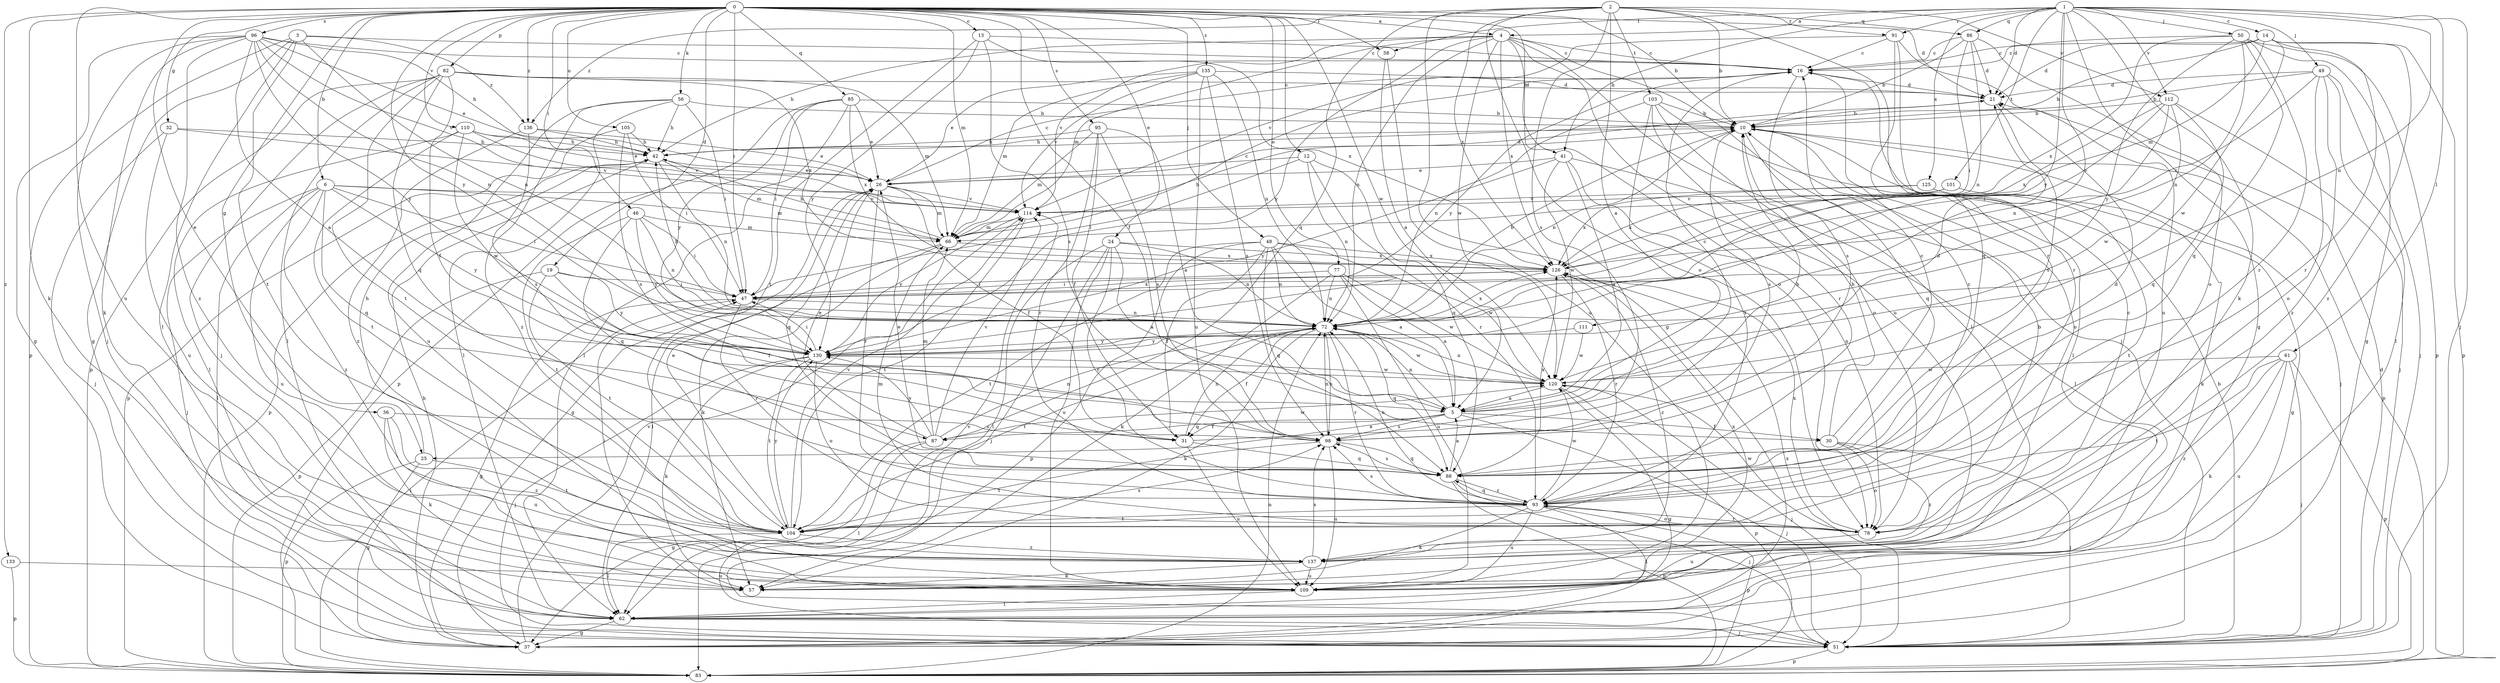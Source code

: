 strict digraph  {
0;
1;
2;
3;
4;
5;
6;
10;
12;
13;
14;
16;
19;
21;
24;
25;
26;
30;
31;
32;
36;
37;
41;
42;
46;
47;
48;
49;
50;
51;
56;
57;
58;
61;
62;
66;
72;
77;
78;
82;
83;
85;
86;
87;
88;
91;
93;
95;
96;
98;
101;
103;
104;
105;
109;
110;
111;
112;
114;
120;
125;
126;
130;
133;
135;
136;
137;
0 -> 4  [label=a];
0 -> 6  [label=b];
0 -> 10  [label=b];
0 -> 12  [label=c];
0 -> 13  [label=c];
0 -> 19  [label=d];
0 -> 21  [label=d];
0 -> 24  [label=e];
0 -> 25  [label=e];
0 -> 30  [label=f];
0 -> 32  [label=g];
0 -> 36  [label=g];
0 -> 41  [label=h];
0 -> 46  [label=i];
0 -> 47  [label=i];
0 -> 48  [label=j];
0 -> 56  [label=k];
0 -> 57  [label=k];
0 -> 58  [label=l];
0 -> 66  [label=m];
0 -> 77  [label=o];
0 -> 82  [label=p];
0 -> 85  [label=q];
0 -> 95  [label=s];
0 -> 96  [label=s];
0 -> 105  [label=u];
0 -> 109  [label=u];
0 -> 110  [label=v];
0 -> 120  [label=w];
0 -> 130  [label=y];
0 -> 133  [label=z];
0 -> 135  [label=z];
0 -> 136  [label=z];
1 -> 4  [label=a];
1 -> 14  [label=c];
1 -> 21  [label=d];
1 -> 37  [label=g];
1 -> 41  [label=h];
1 -> 49  [label=j];
1 -> 50  [label=j];
1 -> 51  [label=j];
1 -> 57  [label=k];
1 -> 58  [label=l];
1 -> 61  [label=l];
1 -> 72  [label=n];
1 -> 86  [label=q];
1 -> 91  [label=r];
1 -> 101  [label=t];
1 -> 111  [label=v];
1 -> 112  [label=v];
1 -> 125  [label=x];
1 -> 130  [label=y];
2 -> 5  [label=a];
2 -> 10  [label=b];
2 -> 37  [label=g];
2 -> 78  [label=o];
2 -> 86  [label=q];
2 -> 87  [label=q];
2 -> 91  [label=r];
2 -> 93  [label=r];
2 -> 98  [label=s];
2 -> 103  [label=t];
2 -> 112  [label=v];
2 -> 126  [label=x];
2 -> 136  [label=z];
3 -> 16  [label=c];
3 -> 37  [label=g];
3 -> 62  [label=l];
3 -> 72  [label=n];
3 -> 83  [label=p];
3 -> 104  [label=t];
3 -> 136  [label=z];
4 -> 16  [label=c];
4 -> 42  [label=h];
4 -> 51  [label=j];
4 -> 62  [label=l];
4 -> 66  [label=m];
4 -> 72  [label=n];
4 -> 78  [label=o];
4 -> 109  [label=u];
4 -> 114  [label=v];
4 -> 120  [label=w];
4 -> 126  [label=x];
4 -> 130  [label=y];
5 -> 16  [label=c];
5 -> 21  [label=d];
5 -> 25  [label=e];
5 -> 30  [label=f];
5 -> 31  [label=f];
5 -> 51  [label=j];
5 -> 72  [label=n];
5 -> 87  [label=q];
5 -> 98  [label=s];
6 -> 47  [label=i];
6 -> 51  [label=j];
6 -> 62  [label=l];
6 -> 66  [label=m];
6 -> 87  [label=q];
6 -> 109  [label=u];
6 -> 114  [label=v];
6 -> 130  [label=y];
6 -> 137  [label=z];
10 -> 42  [label=h];
10 -> 51  [label=j];
10 -> 72  [label=n];
10 -> 78  [label=o];
10 -> 83  [label=p];
10 -> 88  [label=q];
10 -> 98  [label=s];
12 -> 26  [label=e];
12 -> 47  [label=i];
12 -> 72  [label=n];
12 -> 88  [label=q];
12 -> 93  [label=r];
13 -> 16  [label=c];
13 -> 98  [label=s];
13 -> 104  [label=t];
13 -> 126  [label=x];
13 -> 130  [label=y];
14 -> 16  [label=c];
14 -> 21  [label=d];
14 -> 42  [label=h];
14 -> 66  [label=m];
14 -> 83  [label=p];
14 -> 93  [label=r];
14 -> 120  [label=w];
14 -> 137  [label=z];
16 -> 21  [label=d];
16 -> 98  [label=s];
16 -> 130  [label=y];
19 -> 31  [label=f];
19 -> 47  [label=i];
19 -> 83  [label=p];
19 -> 104  [label=t];
19 -> 130  [label=y];
21 -> 10  [label=b];
21 -> 98  [label=s];
24 -> 5  [label=a];
24 -> 51  [label=j];
24 -> 62  [label=l];
24 -> 72  [label=n];
24 -> 93  [label=r];
24 -> 109  [label=u];
24 -> 126  [label=x];
25 -> 37  [label=g];
25 -> 42  [label=h];
25 -> 83  [label=p];
25 -> 104  [label=t];
26 -> 16  [label=c];
26 -> 21  [label=d];
26 -> 31  [label=f];
26 -> 37  [label=g];
26 -> 66  [label=m];
26 -> 88  [label=q];
26 -> 93  [label=r];
26 -> 114  [label=v];
30 -> 10  [label=b];
30 -> 16  [label=c];
30 -> 51  [label=j];
30 -> 78  [label=o];
30 -> 137  [label=z];
31 -> 10  [label=b];
31 -> 72  [label=n];
31 -> 88  [label=q];
31 -> 109  [label=u];
32 -> 42  [label=h];
32 -> 51  [label=j];
32 -> 109  [label=u];
32 -> 114  [label=v];
36 -> 57  [label=k];
36 -> 98  [label=s];
36 -> 109  [label=u];
36 -> 137  [label=z];
37 -> 42  [label=h];
37 -> 114  [label=v];
41 -> 5  [label=a];
41 -> 26  [label=e];
41 -> 62  [label=l];
41 -> 78  [label=o];
41 -> 120  [label=w];
41 -> 130  [label=y];
42 -> 26  [label=e];
42 -> 66  [label=m];
42 -> 72  [label=n];
42 -> 83  [label=p];
46 -> 47  [label=i];
46 -> 66  [label=m];
46 -> 72  [label=n];
46 -> 88  [label=q];
46 -> 104  [label=t];
46 -> 130  [label=y];
47 -> 37  [label=g];
47 -> 72  [label=n];
47 -> 93  [label=r];
47 -> 126  [label=x];
48 -> 5  [label=a];
48 -> 31  [label=f];
48 -> 72  [label=n];
48 -> 83  [label=p];
48 -> 88  [label=q];
48 -> 104  [label=t];
48 -> 120  [label=w];
48 -> 126  [label=x];
49 -> 10  [label=b];
49 -> 21  [label=d];
49 -> 51  [label=j];
49 -> 62  [label=l];
49 -> 78  [label=o];
49 -> 126  [label=x];
49 -> 137  [label=z];
50 -> 16  [label=c];
50 -> 37  [label=g];
50 -> 72  [label=n];
50 -> 83  [label=p];
50 -> 88  [label=q];
50 -> 93  [label=r];
50 -> 126  [label=x];
50 -> 130  [label=y];
51 -> 10  [label=b];
51 -> 21  [label=d];
51 -> 83  [label=p];
51 -> 114  [label=v];
51 -> 126  [label=x];
56 -> 10  [label=b];
56 -> 42  [label=h];
56 -> 47  [label=i];
56 -> 62  [label=l];
56 -> 109  [label=u];
56 -> 137  [label=z];
57 -> 47  [label=i];
58 -> 5  [label=a];
58 -> 109  [label=u];
61 -> 51  [label=j];
61 -> 57  [label=k];
61 -> 83  [label=p];
61 -> 104  [label=t];
61 -> 109  [label=u];
61 -> 120  [label=w];
61 -> 137  [label=z];
62 -> 37  [label=g];
62 -> 51  [label=j];
66 -> 10  [label=b];
66 -> 16  [label=c];
66 -> 42  [label=h];
66 -> 57  [label=k];
66 -> 62  [label=l];
66 -> 126  [label=x];
72 -> 10  [label=b];
72 -> 31  [label=f];
72 -> 42  [label=h];
72 -> 57  [label=k];
72 -> 88  [label=q];
72 -> 93  [label=r];
72 -> 98  [label=s];
72 -> 104  [label=t];
72 -> 120  [label=w];
72 -> 126  [label=x];
72 -> 130  [label=y];
77 -> 5  [label=a];
77 -> 47  [label=i];
77 -> 57  [label=k];
77 -> 72  [label=n];
77 -> 109  [label=u];
77 -> 120  [label=w];
78 -> 10  [label=b];
78 -> 66  [label=m];
78 -> 93  [label=r];
78 -> 109  [label=u];
78 -> 120  [label=w];
78 -> 126  [label=x];
82 -> 21  [label=d];
82 -> 31  [label=f];
82 -> 51  [label=j];
82 -> 62  [label=l];
82 -> 66  [label=m];
82 -> 83  [label=p];
82 -> 88  [label=q];
82 -> 104  [label=t];
82 -> 126  [label=x];
83 -> 47  [label=i];
83 -> 72  [label=n];
85 -> 10  [label=b];
85 -> 26  [label=e];
85 -> 47  [label=i];
85 -> 62  [label=l];
85 -> 83  [label=p];
85 -> 126  [label=x];
85 -> 130  [label=y];
86 -> 10  [label=b];
86 -> 16  [label=c];
86 -> 21  [label=d];
86 -> 47  [label=i];
86 -> 72  [label=n];
86 -> 78  [label=o];
87 -> 26  [label=e];
87 -> 37  [label=g];
87 -> 62  [label=l];
87 -> 66  [label=m];
87 -> 72  [label=n];
87 -> 114  [label=v];
87 -> 120  [label=w];
87 -> 130  [label=y];
88 -> 5  [label=a];
88 -> 21  [label=d];
88 -> 26  [label=e];
88 -> 51  [label=j];
88 -> 83  [label=p];
88 -> 93  [label=r];
88 -> 98  [label=s];
88 -> 126  [label=x];
91 -> 16  [label=c];
91 -> 88  [label=q];
91 -> 93  [label=r];
91 -> 109  [label=u];
91 -> 114  [label=v];
93 -> 16  [label=c];
93 -> 57  [label=k];
93 -> 62  [label=l];
93 -> 72  [label=n];
93 -> 78  [label=o];
93 -> 83  [label=p];
93 -> 88  [label=q];
93 -> 98  [label=s];
93 -> 104  [label=t];
93 -> 109  [label=u];
93 -> 120  [label=w];
95 -> 5  [label=a];
95 -> 31  [label=f];
95 -> 42  [label=h];
95 -> 66  [label=m];
95 -> 93  [label=r];
95 -> 98  [label=s];
96 -> 5  [label=a];
96 -> 16  [label=c];
96 -> 26  [label=e];
96 -> 37  [label=g];
96 -> 42  [label=h];
96 -> 51  [label=j];
96 -> 57  [label=k];
96 -> 72  [label=n];
96 -> 114  [label=v];
96 -> 130  [label=y];
96 -> 137  [label=z];
98 -> 72  [label=n];
98 -> 88  [label=q];
98 -> 104  [label=t];
98 -> 109  [label=u];
101 -> 57  [label=k];
101 -> 114  [label=v];
101 -> 126  [label=x];
103 -> 10  [label=b];
103 -> 62  [label=l];
103 -> 72  [label=n];
103 -> 78  [label=o];
103 -> 93  [label=r];
103 -> 104  [label=t];
104 -> 26  [label=e];
104 -> 62  [label=l];
104 -> 98  [label=s];
104 -> 114  [label=v];
104 -> 130  [label=y];
104 -> 137  [label=z];
105 -> 42  [label=h];
105 -> 47  [label=i];
105 -> 83  [label=p];
105 -> 98  [label=s];
109 -> 62  [label=l];
109 -> 126  [label=x];
110 -> 26  [label=e];
110 -> 42  [label=h];
110 -> 62  [label=l];
110 -> 104  [label=t];
110 -> 114  [label=v];
110 -> 120  [label=w];
111 -> 120  [label=w];
111 -> 130  [label=y];
112 -> 10  [label=b];
112 -> 47  [label=i];
112 -> 51  [label=j];
112 -> 72  [label=n];
112 -> 88  [label=q];
112 -> 120  [label=w];
112 -> 126  [label=x];
114 -> 66  [label=m];
114 -> 104  [label=t];
114 -> 130  [label=y];
120 -> 5  [label=a];
120 -> 37  [label=g];
120 -> 51  [label=j];
120 -> 72  [label=n];
120 -> 83  [label=p];
125 -> 37  [label=g];
125 -> 104  [label=t];
125 -> 114  [label=v];
125 -> 126  [label=x];
126 -> 47  [label=i];
126 -> 93  [label=r];
126 -> 137  [label=z];
130 -> 47  [label=i];
130 -> 51  [label=j];
130 -> 57  [label=k];
130 -> 78  [label=o];
130 -> 104  [label=t];
130 -> 120  [label=w];
133 -> 83  [label=p];
133 -> 109  [label=u];
135 -> 21  [label=d];
135 -> 26  [label=e];
135 -> 66  [label=m];
135 -> 72  [label=n];
135 -> 98  [label=s];
135 -> 109  [label=u];
135 -> 114  [label=v];
136 -> 26  [label=e];
136 -> 42  [label=h];
136 -> 98  [label=s];
136 -> 137  [label=z];
137 -> 16  [label=c];
137 -> 57  [label=k];
137 -> 98  [label=s];
137 -> 109  [label=u];
}
